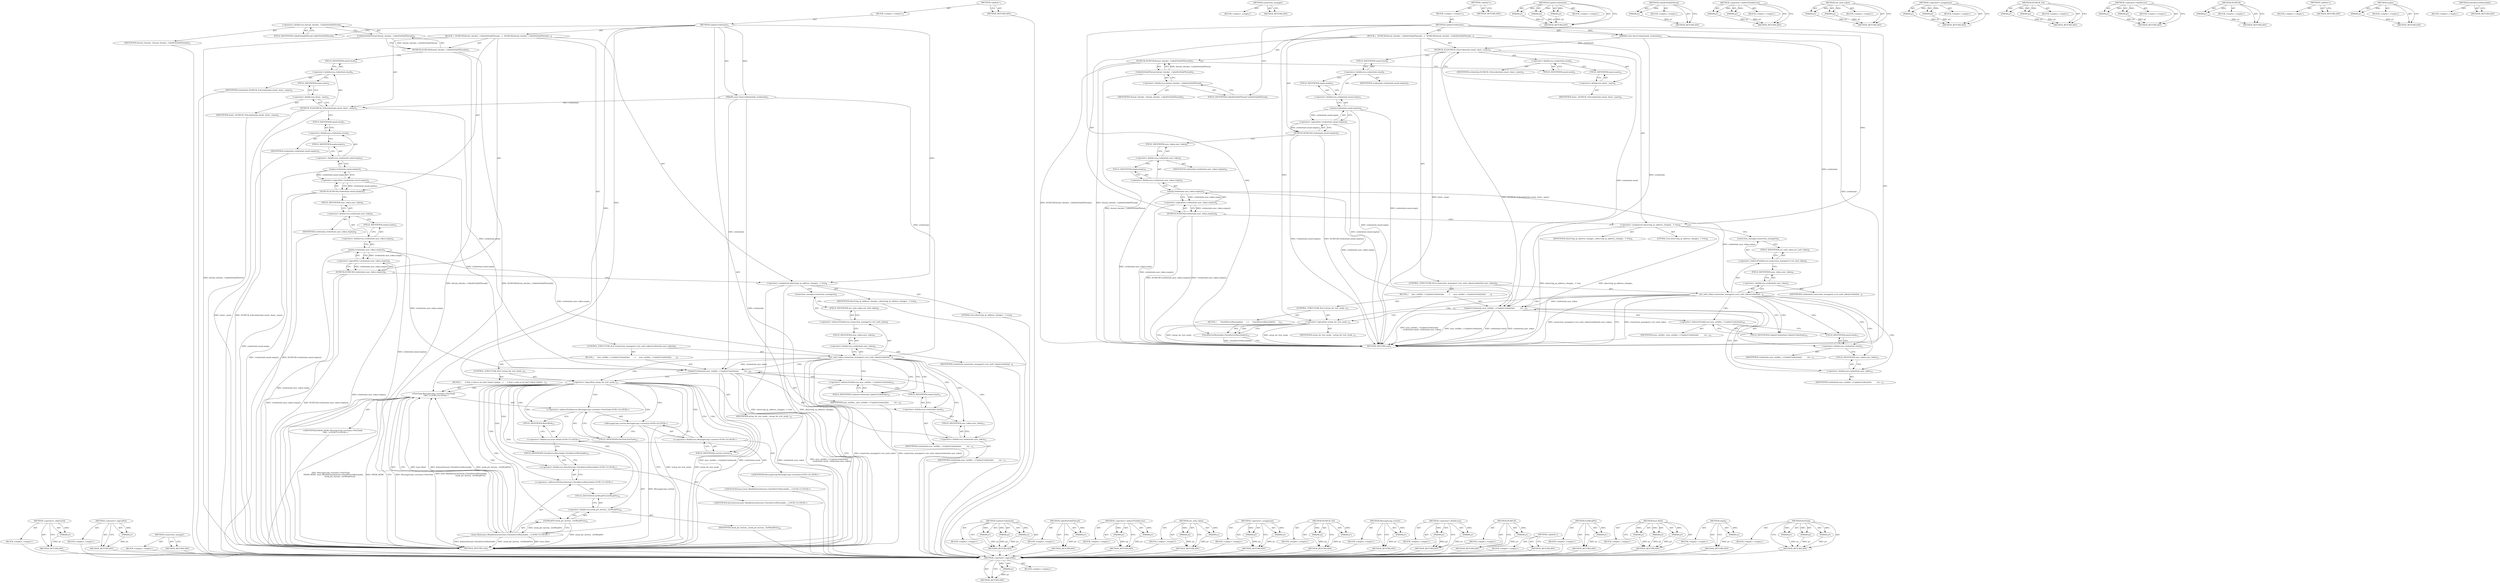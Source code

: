 digraph "PostTask" {
vulnerable_103 [label=<(METHOD,&lt;operator&gt;.logicalNot)>];
vulnerable_104 [label=<(PARAM,p1)>];
vulnerable_105 [label=<(BLOCK,&lt;empty&gt;,&lt;empty&gt;)>];
vulnerable_106 [label=<(METHOD_RETURN,ANY)>];
vulnerable_126 [label=<(METHOD,connection_manager)>];
vulnerable_127 [label=<(BLOCK,&lt;empty&gt;,&lt;empty&gt;)>];
vulnerable_128 [label=<(METHOD_RETURN,ANY)>];
vulnerable_6 [label=<(METHOD,&lt;global&gt;)<SUB>1</SUB>>];
vulnerable_7 [label=<(BLOCK,&lt;empty&gt;,&lt;empty&gt;)<SUB>1</SUB>>];
vulnerable_8 [label=<(METHOD,UpdateCredentials)<SUB>1</SUB>>];
vulnerable_9 [label=<(PARAM,const SyncCredentials&amp; credentials)<SUB>2</SUB>>];
vulnerable_10 [label=<(BLOCK,{
  DCHECK(thread_checker_.CalledOnValidThread(...,{
  DCHECK(thread_checker_.CalledOnValidThread(...)<SUB>2</SUB>>];
vulnerable_11 [label=<(DCHECK,DCHECK(thread_checker_.CalledOnValidThread()))<SUB>3</SUB>>];
vulnerable_12 [label=<(CalledOnValidThread,thread_checker_.CalledOnValidThread())<SUB>3</SUB>>];
vulnerable_13 [label=<(&lt;operator&gt;.fieldAccess,thread_checker_.CalledOnValidThread)<SUB>3</SUB>>];
vulnerable_14 [label=<(IDENTIFIER,thread_checker_,thread_checker_.CalledOnValidThread())<SUB>3</SUB>>];
vulnerable_15 [label=<(FIELD_IDENTIFIER,CalledOnValidThread,CalledOnValidThread)<SUB>3</SUB>>];
vulnerable_16 [label=<(DCHECK_EQ,DCHECK_EQ(credentials.email, share_.name))<SUB>4</SUB>>];
vulnerable_17 [label=<(&lt;operator&gt;.fieldAccess,credentials.email)<SUB>4</SUB>>];
vulnerable_18 [label=<(IDENTIFIER,credentials,DCHECK_EQ(credentials.email, share_.name))<SUB>4</SUB>>];
vulnerable_19 [label=<(FIELD_IDENTIFIER,email,email)<SUB>4</SUB>>];
vulnerable_20 [label=<(&lt;operator&gt;.fieldAccess,share_.name)<SUB>4</SUB>>];
vulnerable_21 [label=<(IDENTIFIER,share_,DCHECK_EQ(credentials.email, share_.name))<SUB>4</SUB>>];
vulnerable_22 [label=<(FIELD_IDENTIFIER,name,name)<SUB>4</SUB>>];
vulnerable_23 [label=<(DCHECK,DCHECK(!credentials.email.empty()))<SUB>5</SUB>>];
vulnerable_24 [label=<(&lt;operator&gt;.logicalNot,!credentials.email.empty())<SUB>5</SUB>>];
vulnerable_25 [label=<(empty,credentials.email.empty())<SUB>5</SUB>>];
vulnerable_26 [label=<(&lt;operator&gt;.fieldAccess,credentials.email.empty)<SUB>5</SUB>>];
vulnerable_27 [label=<(&lt;operator&gt;.fieldAccess,credentials.email)<SUB>5</SUB>>];
vulnerable_28 [label=<(IDENTIFIER,credentials,credentials.email.empty())<SUB>5</SUB>>];
vulnerable_29 [label=<(FIELD_IDENTIFIER,email,email)<SUB>5</SUB>>];
vulnerable_30 [label=<(FIELD_IDENTIFIER,empty,empty)<SUB>5</SUB>>];
vulnerable_31 [label=<(DCHECK,DCHECK(!credentials.sync_token.empty()))<SUB>6</SUB>>];
vulnerable_32 [label=<(&lt;operator&gt;.logicalNot,!credentials.sync_token.empty())<SUB>6</SUB>>];
vulnerable_33 [label=<(empty,credentials.sync_token.empty())<SUB>6</SUB>>];
vulnerable_34 [label=<(&lt;operator&gt;.fieldAccess,credentials.sync_token.empty)<SUB>6</SUB>>];
vulnerable_35 [label=<(&lt;operator&gt;.fieldAccess,credentials.sync_token)<SUB>6</SUB>>];
vulnerable_36 [label=<(IDENTIFIER,credentials,credentials.sync_token.empty())<SUB>6</SUB>>];
vulnerable_37 [label=<(FIELD_IDENTIFIER,sync_token,sync_token)<SUB>6</SUB>>];
vulnerable_38 [label=<(FIELD_IDENTIFIER,empty,empty)<SUB>6</SUB>>];
vulnerable_39 [label=<(&lt;operator&gt;.assignment,observing_ip_address_changes_ = true)<SUB>8</SUB>>];
vulnerable_40 [label=<(IDENTIFIER,observing_ip_address_changes_,observing_ip_address_changes_ = true)<SUB>8</SUB>>];
vulnerable_41 [label=<(LITERAL,true,observing_ip_address_changes_ = true)<SUB>8</SUB>>];
vulnerable_42 [label=<(CONTROL_STRUCTURE,IF,if (connection_manager()-&gt;set_auth_token(credentials.sync_token)))<SUB>9</SUB>>];
vulnerable_43 [label=<(set_auth_token,connection_manager()-&gt;set_auth_token(credential...)<SUB>9</SUB>>];
vulnerable_44 [label=<(&lt;operator&gt;.indirectFieldAccess,connection_manager()-&gt;set_auth_token)<SUB>9</SUB>>];
vulnerable_45 [label=<(connection_manager,connection_manager())<SUB>9</SUB>>];
vulnerable_46 [label=<(FIELD_IDENTIFIER,set_auth_token,set_auth_token)<SUB>9</SUB>>];
vulnerable_47 [label=<(&lt;operator&gt;.fieldAccess,credentials.sync_token)<SUB>9</SUB>>];
vulnerable_48 [label=<(IDENTIFIER,credentials,connection_manager()-&gt;set_auth_token(credential...)<SUB>9</SUB>>];
vulnerable_49 [label=<(FIELD_IDENTIFIER,sync_token,sync_token)<SUB>9</SUB>>];
vulnerable_50 [label=<(BLOCK,{
     sync_notifier_-&gt;UpdateCredentials(
     ...,{
     sync_notifier_-&gt;UpdateCredentials(
     ...)<SUB>9</SUB>>];
vulnerable_51 [label=<(UpdateCredentials,sync_notifier_-&gt;UpdateCredentials(
         cre...)<SUB>10</SUB>>];
vulnerable_52 [label=<(&lt;operator&gt;.indirectFieldAccess,sync_notifier_-&gt;UpdateCredentials)<SUB>10</SUB>>];
vulnerable_53 [label=<(IDENTIFIER,sync_notifier_,sync_notifier_-&gt;UpdateCredentials(
         cre...)<SUB>10</SUB>>];
vulnerable_54 [label=<(FIELD_IDENTIFIER,UpdateCredentials,UpdateCredentials)<SUB>10</SUB>>];
vulnerable_55 [label=<(&lt;operator&gt;.fieldAccess,credentials.email)<SUB>11</SUB>>];
vulnerable_56 [label=<(IDENTIFIER,credentials,sync_notifier_-&gt;UpdateCredentials(
         cre...)<SUB>11</SUB>>];
vulnerable_57 [label=<(FIELD_IDENTIFIER,email,email)<SUB>11</SUB>>];
vulnerable_58 [label=<(&lt;operator&gt;.fieldAccess,credentials.sync_token)<SUB>11</SUB>>];
vulnerable_59 [label=<(IDENTIFIER,credentials,sync_notifier_-&gt;UpdateCredentials(
         cre...)<SUB>11</SUB>>];
vulnerable_60 [label=<(FIELD_IDENTIFIER,sync_token,sync_token)<SUB>11</SUB>>];
vulnerable_61 [label=<(CONTROL_STRUCTURE,IF,if (!setup_for_test_mode_))<SUB>12</SUB>>];
vulnerable_62 [label=<(&lt;operator&gt;.logicalNot,!setup_for_test_mode_)<SUB>12</SUB>>];
vulnerable_63 [label=<(IDENTIFIER,setup_for_test_mode_,!setup_for_test_mode_)<SUB>12</SUB>>];
vulnerable_64 [label=<(BLOCK,{
      CheckServerReachable();
     },{
      CheckServerReachable();
     })<SUB>12</SUB>>];
vulnerable_65 [label=<(CheckServerReachable,CheckServerReachable())<SUB>13</SUB>>];
vulnerable_66 [label=<(METHOD_RETURN,void)<SUB>1</SUB>>];
vulnerable_68 [label=<(METHOD_RETURN,ANY)<SUB>1</SUB>>];
vulnerable_129 [label=<(METHOD,UpdateCredentials)>];
vulnerable_130 [label=<(PARAM,p1)>];
vulnerable_131 [label=<(PARAM,p2)>];
vulnerable_132 [label=<(PARAM,p3)>];
vulnerable_133 [label=<(BLOCK,&lt;empty&gt;,&lt;empty&gt;)>];
vulnerable_134 [label=<(METHOD_RETURN,ANY)>];
vulnerable_89 [label=<(METHOD,CalledOnValidThread)>];
vulnerable_90 [label=<(PARAM,p1)>];
vulnerable_91 [label=<(BLOCK,&lt;empty&gt;,&lt;empty&gt;)>];
vulnerable_92 [label=<(METHOD_RETURN,ANY)>];
vulnerable_121 [label=<(METHOD,&lt;operator&gt;.indirectFieldAccess)>];
vulnerable_122 [label=<(PARAM,p1)>];
vulnerable_123 [label=<(PARAM,p2)>];
vulnerable_124 [label=<(BLOCK,&lt;empty&gt;,&lt;empty&gt;)>];
vulnerable_125 [label=<(METHOD_RETURN,ANY)>];
vulnerable_116 [label=<(METHOD,set_auth_token)>];
vulnerable_117 [label=<(PARAM,p1)>];
vulnerable_118 [label=<(PARAM,p2)>];
vulnerable_119 [label=<(BLOCK,&lt;empty&gt;,&lt;empty&gt;)>];
vulnerable_120 [label=<(METHOD_RETURN,ANY)>];
vulnerable_111 [label=<(METHOD,&lt;operator&gt;.assignment)>];
vulnerable_112 [label=<(PARAM,p1)>];
vulnerable_113 [label=<(PARAM,p2)>];
vulnerable_114 [label=<(BLOCK,&lt;empty&gt;,&lt;empty&gt;)>];
vulnerable_115 [label=<(METHOD_RETURN,ANY)>];
vulnerable_98 [label=<(METHOD,DCHECK_EQ)>];
vulnerable_99 [label=<(PARAM,p1)>];
vulnerable_100 [label=<(PARAM,p2)>];
vulnerable_101 [label=<(BLOCK,&lt;empty&gt;,&lt;empty&gt;)>];
vulnerable_102 [label=<(METHOD_RETURN,ANY)>];
vulnerable_93 [label=<(METHOD,&lt;operator&gt;.fieldAccess)>];
vulnerable_94 [label=<(PARAM,p1)>];
vulnerable_95 [label=<(PARAM,p2)>];
vulnerable_96 [label=<(BLOCK,&lt;empty&gt;,&lt;empty&gt;)>];
vulnerable_97 [label=<(METHOD_RETURN,ANY)>];
vulnerable_85 [label=<(METHOD,DCHECK)>];
vulnerable_86 [label=<(PARAM,p1)>];
vulnerable_87 [label=<(BLOCK,&lt;empty&gt;,&lt;empty&gt;)>];
vulnerable_88 [label=<(METHOD_RETURN,ANY)>];
vulnerable_79 [label=<(METHOD,&lt;global&gt;)<SUB>1</SUB>>];
vulnerable_80 [label=<(BLOCK,&lt;empty&gt;,&lt;empty&gt;)>];
vulnerable_81 [label=<(METHOD_RETURN,ANY)>];
vulnerable_107 [label=<(METHOD,empty)>];
vulnerable_108 [label=<(PARAM,p1)>];
vulnerable_109 [label=<(BLOCK,&lt;empty&gt;,&lt;empty&gt;)>];
vulnerable_110 [label=<(METHOD_RETURN,ANY)>];
vulnerable_135 [label=<(METHOD,CheckServerReachable)>];
vulnerable_136 [label=<(BLOCK,&lt;empty&gt;,&lt;empty&gt;)>];
vulnerable_137 [label=<(METHOD_RETURN,ANY)>];
fixed_172 [label=<(METHOD,&lt;operator&gt;.addressOf)>];
fixed_173 [label=<(PARAM,p1)>];
fixed_174 [label=<(BLOCK,&lt;empty&gt;,&lt;empty&gt;)>];
fixed_175 [label=<(METHOD_RETURN,ANY)>];
fixed_124 [label=<(METHOD,&lt;operator&gt;.logicalNot)>];
fixed_125 [label=<(PARAM,p1)>];
fixed_126 [label=<(BLOCK,&lt;empty&gt;,&lt;empty&gt;)>];
fixed_127 [label=<(METHOD_RETURN,ANY)>];
fixed_147 [label=<(METHOD,connection_manager)>];
fixed_148 [label=<(BLOCK,&lt;empty&gt;,&lt;empty&gt;)>];
fixed_149 [label=<(METHOD_RETURN,ANY)>];
fixed_6 [label=<(METHOD,&lt;global&gt;)<SUB>1</SUB>>];
fixed_7 [label=<(BLOCK,&lt;empty&gt;,&lt;empty&gt;)<SUB>1</SUB>>];
fixed_8 [label=<(METHOD,UpdateCredentials)<SUB>1</SUB>>];
fixed_9 [label=<(PARAM,const SyncCredentials&amp; credentials)<SUB>2</SUB>>];
fixed_10 [label=<(BLOCK,{
  DCHECK(thread_checker_.CalledOnValidThread(...,{
  DCHECK(thread_checker_.CalledOnValidThread(...)<SUB>2</SUB>>];
fixed_11 [label=<(DCHECK,DCHECK(thread_checker_.CalledOnValidThread()))<SUB>3</SUB>>];
fixed_12 [label=<(CalledOnValidThread,thread_checker_.CalledOnValidThread())<SUB>3</SUB>>];
fixed_13 [label=<(&lt;operator&gt;.fieldAccess,thread_checker_.CalledOnValidThread)<SUB>3</SUB>>];
fixed_14 [label=<(IDENTIFIER,thread_checker_,thread_checker_.CalledOnValidThread())<SUB>3</SUB>>];
fixed_15 [label=<(FIELD_IDENTIFIER,CalledOnValidThread,CalledOnValidThread)<SUB>3</SUB>>];
fixed_16 [label=<(DCHECK_EQ,DCHECK_EQ(credentials.email, share_.name))<SUB>4</SUB>>];
fixed_17 [label=<(&lt;operator&gt;.fieldAccess,credentials.email)<SUB>4</SUB>>];
fixed_18 [label=<(IDENTIFIER,credentials,DCHECK_EQ(credentials.email, share_.name))<SUB>4</SUB>>];
fixed_19 [label=<(FIELD_IDENTIFIER,email,email)<SUB>4</SUB>>];
fixed_20 [label=<(&lt;operator&gt;.fieldAccess,share_.name)<SUB>4</SUB>>];
fixed_21 [label=<(IDENTIFIER,share_,DCHECK_EQ(credentials.email, share_.name))<SUB>4</SUB>>];
fixed_22 [label=<(FIELD_IDENTIFIER,name,name)<SUB>4</SUB>>];
fixed_23 [label=<(DCHECK,DCHECK(!credentials.email.empty()))<SUB>5</SUB>>];
fixed_24 [label=<(&lt;operator&gt;.logicalNot,!credentials.email.empty())<SUB>5</SUB>>];
fixed_25 [label=<(empty,credentials.email.empty())<SUB>5</SUB>>];
fixed_26 [label=<(&lt;operator&gt;.fieldAccess,credentials.email.empty)<SUB>5</SUB>>];
fixed_27 [label=<(&lt;operator&gt;.fieldAccess,credentials.email)<SUB>5</SUB>>];
fixed_28 [label=<(IDENTIFIER,credentials,credentials.email.empty())<SUB>5</SUB>>];
fixed_29 [label=<(FIELD_IDENTIFIER,email,email)<SUB>5</SUB>>];
fixed_30 [label=<(FIELD_IDENTIFIER,empty,empty)<SUB>5</SUB>>];
fixed_31 [label=<(DCHECK,DCHECK(!credentials.sync_token.empty()))<SUB>6</SUB>>];
fixed_32 [label=<(&lt;operator&gt;.logicalNot,!credentials.sync_token.empty())<SUB>6</SUB>>];
fixed_33 [label=<(empty,credentials.sync_token.empty())<SUB>6</SUB>>];
fixed_34 [label=<(&lt;operator&gt;.fieldAccess,credentials.sync_token.empty)<SUB>6</SUB>>];
fixed_35 [label=<(&lt;operator&gt;.fieldAccess,credentials.sync_token)<SUB>6</SUB>>];
fixed_36 [label=<(IDENTIFIER,credentials,credentials.sync_token.empty())<SUB>6</SUB>>];
fixed_37 [label=<(FIELD_IDENTIFIER,sync_token,sync_token)<SUB>6</SUB>>];
fixed_38 [label=<(FIELD_IDENTIFIER,empty,empty)<SUB>6</SUB>>];
fixed_39 [label=<(&lt;operator&gt;.assignment,observing_ip_address_changes_ = true)<SUB>8</SUB>>];
fixed_40 [label=<(IDENTIFIER,observing_ip_address_changes_,observing_ip_address_changes_ = true)<SUB>8</SUB>>];
fixed_41 [label=<(LITERAL,true,observing_ip_address_changes_ = true)<SUB>8</SUB>>];
fixed_42 [label=<(CONTROL_STRUCTURE,IF,if (connection_manager()-&gt;set_auth_token(credentials.sync_token)))<SUB>9</SUB>>];
fixed_43 [label=<(set_auth_token,connection_manager()-&gt;set_auth_token(credential...)<SUB>9</SUB>>];
fixed_44 [label=<(&lt;operator&gt;.indirectFieldAccess,connection_manager()-&gt;set_auth_token)<SUB>9</SUB>>];
fixed_45 [label=<(connection_manager,connection_manager())<SUB>9</SUB>>];
fixed_46 [label=<(FIELD_IDENTIFIER,set_auth_token,set_auth_token)<SUB>9</SUB>>];
fixed_47 [label=<(&lt;operator&gt;.fieldAccess,credentials.sync_token)<SUB>9</SUB>>];
fixed_48 [label=<(IDENTIFIER,credentials,connection_manager()-&gt;set_auth_token(credential...)<SUB>9</SUB>>];
fixed_49 [label=<(FIELD_IDENTIFIER,sync_token,sync_token)<SUB>9</SUB>>];
fixed_50 [label=<(BLOCK,{
     sync_notifier_-&gt;UpdateCredentials(
     ...,{
     sync_notifier_-&gt;UpdateCredentials(
     ...)<SUB>9</SUB>>];
fixed_51 [label=<(UpdateCredentials,sync_notifier_-&gt;UpdateCredentials(
         cre...)<SUB>10</SUB>>];
fixed_52 [label=<(&lt;operator&gt;.indirectFieldAccess,sync_notifier_-&gt;UpdateCredentials)<SUB>10</SUB>>];
fixed_53 [label=<(IDENTIFIER,sync_notifier_,sync_notifier_-&gt;UpdateCredentials(
         cre...)<SUB>10</SUB>>];
fixed_54 [label=<(FIELD_IDENTIFIER,UpdateCredentials,UpdateCredentials)<SUB>10</SUB>>];
fixed_55 [label=<(&lt;operator&gt;.fieldAccess,credentials.email)<SUB>11</SUB>>];
fixed_56 [label=<(IDENTIFIER,credentials,sync_notifier_-&gt;UpdateCredentials(
         cre...)<SUB>11</SUB>>];
fixed_57 [label=<(FIELD_IDENTIFIER,email,email)<SUB>11</SUB>>];
fixed_58 [label=<(&lt;operator&gt;.fieldAccess,credentials.sync_token)<SUB>11</SUB>>];
fixed_59 [label=<(IDENTIFIER,credentials,sync_notifier_-&gt;UpdateCredentials(
         cre...)<SUB>11</SUB>>];
fixed_60 [label=<(FIELD_IDENTIFIER,sync_token,sync_token)<SUB>11</SUB>>];
fixed_61 [label=<(CONTROL_STRUCTURE,IF,if (!setup_for_test_mode_))<SUB>12</SUB>>];
fixed_62 [label=<(&lt;operator&gt;.logicalNot,!setup_for_test_mode_)<SUB>12</SUB>>];
fixed_63 [label=<(IDENTIFIER,setup_for_test_mode_,!setup_for_test_mode_)<SUB>12</SUB>>];
fixed_64 [label=<(BLOCK,{
      // Post a task so we don't block Update...,{
      // Post a task so we don't block Update...)<SUB>12</SUB>>];
fixed_65 [label="<(PostTask,MessageLoop::current()-&gt;PostTask(
          FRO...)<SUB>14</SUB>>"];
fixed_66 [label="<(&lt;operator&gt;.indirectFieldAccess,MessageLoop::current()-&gt;PostTask)<SUB>14</SUB>>"];
fixed_67 [label="<(MessageLoop.current,MessageLoop::current())<SUB>14</SUB>>"];
fixed_68 [label="<(&lt;operator&gt;.fieldAccess,MessageLoop::current)<SUB>14</SUB>>"];
fixed_69 [label="<(IDENTIFIER,MessageLoop,MessageLoop::current())<SUB>14</SUB>>"];
fixed_70 [label=<(FIELD_IDENTIFIER,current,current)<SUB>14</SUB>>];
fixed_71 [label=<(FIELD_IDENTIFIER,PostTask,PostTask)<SUB>14</SUB>>];
fixed_72 [label="<(IDENTIFIER,FROM_HERE,MessageLoop::current()-&gt;PostTask(
          FRO...)<SUB>15</SUB>>"];
fixed_73 [label="<(base.Bind,base::Bind(&amp;SyncInternal::CheckServerReachable,...)<SUB>15</SUB>>"];
fixed_74 [label="<(&lt;operator&gt;.fieldAccess,base::Bind)<SUB>15</SUB>>"];
fixed_75 [label="<(IDENTIFIER,base,base::Bind(&amp;SyncInternal::CheckServerReachable,...)<SUB>15</SUB>>"];
fixed_76 [label=<(FIELD_IDENTIFIER,Bind,Bind)<SUB>15</SUB>>];
fixed_77 [label="<(&lt;operator&gt;.addressOf,&amp;SyncInternal::CheckServerReachable)<SUB>15</SUB>>"];
fixed_78 [label="<(&lt;operator&gt;.fieldAccess,SyncInternal::CheckServerReachable)<SUB>15</SUB>>"];
fixed_79 [label="<(IDENTIFIER,SyncInternal,base::Bind(&amp;SyncInternal::CheckServerReachable,...)<SUB>15</SUB>>"];
fixed_80 [label=<(FIELD_IDENTIFIER,CheckServerReachable,CheckServerReachable)<SUB>15</SUB>>];
fixed_81 [label=<(GetWeakPtr,weak_ptr_factory_.GetWeakPtr())<SUB>16</SUB>>];
fixed_82 [label=<(&lt;operator&gt;.fieldAccess,weak_ptr_factory_.GetWeakPtr)<SUB>16</SUB>>];
fixed_83 [label=<(IDENTIFIER,weak_ptr_factory_,weak_ptr_factory_.GetWeakPtr())<SUB>16</SUB>>];
fixed_84 [label=<(FIELD_IDENTIFIER,GetWeakPtr,GetWeakPtr)<SUB>16</SUB>>];
fixed_85 [label=<(METHOD_RETURN,void)<SUB>1</SUB>>];
fixed_87 [label=<(METHOD_RETURN,ANY)<SUB>1</SUB>>];
fixed_150 [label=<(METHOD,UpdateCredentials)>];
fixed_151 [label=<(PARAM,p1)>];
fixed_152 [label=<(PARAM,p2)>];
fixed_153 [label=<(PARAM,p3)>];
fixed_154 [label=<(BLOCK,&lt;empty&gt;,&lt;empty&gt;)>];
fixed_155 [label=<(METHOD_RETURN,ANY)>];
fixed_110 [label=<(METHOD,CalledOnValidThread)>];
fixed_111 [label=<(PARAM,p1)>];
fixed_112 [label=<(BLOCK,&lt;empty&gt;,&lt;empty&gt;)>];
fixed_113 [label=<(METHOD_RETURN,ANY)>];
fixed_142 [label=<(METHOD,&lt;operator&gt;.indirectFieldAccess)>];
fixed_143 [label=<(PARAM,p1)>];
fixed_144 [label=<(PARAM,p2)>];
fixed_145 [label=<(BLOCK,&lt;empty&gt;,&lt;empty&gt;)>];
fixed_146 [label=<(METHOD_RETURN,ANY)>];
fixed_137 [label=<(METHOD,set_auth_token)>];
fixed_138 [label=<(PARAM,p1)>];
fixed_139 [label=<(PARAM,p2)>];
fixed_140 [label=<(BLOCK,&lt;empty&gt;,&lt;empty&gt;)>];
fixed_141 [label=<(METHOD_RETURN,ANY)>];
fixed_132 [label=<(METHOD,&lt;operator&gt;.assignment)>];
fixed_133 [label=<(PARAM,p1)>];
fixed_134 [label=<(PARAM,p2)>];
fixed_135 [label=<(BLOCK,&lt;empty&gt;,&lt;empty&gt;)>];
fixed_136 [label=<(METHOD_RETURN,ANY)>];
fixed_119 [label=<(METHOD,DCHECK_EQ)>];
fixed_120 [label=<(PARAM,p1)>];
fixed_121 [label=<(PARAM,p2)>];
fixed_122 [label=<(BLOCK,&lt;empty&gt;,&lt;empty&gt;)>];
fixed_123 [label=<(METHOD_RETURN,ANY)>];
fixed_162 [label=<(METHOD,MessageLoop.current)>];
fixed_163 [label=<(PARAM,p1)>];
fixed_164 [label=<(BLOCK,&lt;empty&gt;,&lt;empty&gt;)>];
fixed_165 [label=<(METHOD_RETURN,ANY)>];
fixed_114 [label=<(METHOD,&lt;operator&gt;.fieldAccess)>];
fixed_115 [label=<(PARAM,p1)>];
fixed_116 [label=<(PARAM,p2)>];
fixed_117 [label=<(BLOCK,&lt;empty&gt;,&lt;empty&gt;)>];
fixed_118 [label=<(METHOD_RETURN,ANY)>];
fixed_106 [label=<(METHOD,DCHECK)>];
fixed_107 [label=<(PARAM,p1)>];
fixed_108 [label=<(BLOCK,&lt;empty&gt;,&lt;empty&gt;)>];
fixed_109 [label=<(METHOD_RETURN,ANY)>];
fixed_100 [label=<(METHOD,&lt;global&gt;)<SUB>1</SUB>>];
fixed_101 [label=<(BLOCK,&lt;empty&gt;,&lt;empty&gt;)>];
fixed_102 [label=<(METHOD_RETURN,ANY)>];
fixed_176 [label=<(METHOD,GetWeakPtr)>];
fixed_177 [label=<(PARAM,p1)>];
fixed_178 [label=<(BLOCK,&lt;empty&gt;,&lt;empty&gt;)>];
fixed_179 [label=<(METHOD_RETURN,ANY)>];
fixed_166 [label=<(METHOD,base.Bind)>];
fixed_167 [label=<(PARAM,p1)>];
fixed_168 [label=<(PARAM,p2)>];
fixed_169 [label=<(PARAM,p3)>];
fixed_170 [label=<(BLOCK,&lt;empty&gt;,&lt;empty&gt;)>];
fixed_171 [label=<(METHOD_RETURN,ANY)>];
fixed_128 [label=<(METHOD,empty)>];
fixed_129 [label=<(PARAM,p1)>];
fixed_130 [label=<(BLOCK,&lt;empty&gt;,&lt;empty&gt;)>];
fixed_131 [label=<(METHOD_RETURN,ANY)>];
fixed_156 [label=<(METHOD,PostTask)>];
fixed_157 [label=<(PARAM,p1)>];
fixed_158 [label=<(PARAM,p2)>];
fixed_159 [label=<(PARAM,p3)>];
fixed_160 [label=<(BLOCK,&lt;empty&gt;,&lt;empty&gt;)>];
fixed_161 [label=<(METHOD_RETURN,ANY)>];
vulnerable_103 -> vulnerable_104  [key=0, label="AST: "];
vulnerable_103 -> vulnerable_104  [key=1, label="DDG: "];
vulnerable_103 -> vulnerable_105  [key=0, label="AST: "];
vulnerable_103 -> vulnerable_106  [key=0, label="AST: "];
vulnerable_103 -> vulnerable_106  [key=1, label="CFG: "];
vulnerable_104 -> vulnerable_106  [key=0, label="DDG: p1"];
vulnerable_126 -> vulnerable_127  [key=0, label="AST: "];
vulnerable_126 -> vulnerable_128  [key=0, label="AST: "];
vulnerable_126 -> vulnerable_128  [key=1, label="CFG: "];
vulnerable_6 -> vulnerable_7  [key=0, label="AST: "];
vulnerable_6 -> vulnerable_68  [key=0, label="AST: "];
vulnerable_6 -> vulnerable_68  [key=1, label="CFG: "];
vulnerable_7 -> vulnerable_8  [key=0, label="AST: "];
vulnerable_8 -> vulnerable_9  [key=0, label="AST: "];
vulnerable_8 -> vulnerable_9  [key=1, label="DDG: "];
vulnerable_8 -> vulnerable_10  [key=0, label="AST: "];
vulnerable_8 -> vulnerable_66  [key=0, label="AST: "];
vulnerable_8 -> vulnerable_15  [key=0, label="CFG: "];
vulnerable_8 -> vulnerable_39  [key=0, label="DDG: "];
vulnerable_8 -> vulnerable_62  [key=0, label="DDG: "];
vulnerable_8 -> vulnerable_65  [key=0, label="DDG: "];
vulnerable_9 -> vulnerable_66  [key=0, label="DDG: credentials"];
vulnerable_9 -> vulnerable_16  [key=0, label="DDG: credentials"];
vulnerable_9 -> vulnerable_43  [key=0, label="DDG: credentials"];
vulnerable_9 -> vulnerable_51  [key=0, label="DDG: credentials"];
vulnerable_10 -> vulnerable_11  [key=0, label="AST: "];
vulnerable_10 -> vulnerable_16  [key=0, label="AST: "];
vulnerable_10 -> vulnerable_23  [key=0, label="AST: "];
vulnerable_10 -> vulnerable_31  [key=0, label="AST: "];
vulnerable_10 -> vulnerable_39  [key=0, label="AST: "];
vulnerable_10 -> vulnerable_42  [key=0, label="AST: "];
vulnerable_11 -> vulnerable_12  [key=0, label="AST: "];
vulnerable_11 -> vulnerable_19  [key=0, label="CFG: "];
vulnerable_11 -> vulnerable_66  [key=0, label="DDG: thread_checker_.CalledOnValidThread()"];
vulnerable_11 -> vulnerable_66  [key=1, label="DDG: DCHECK(thread_checker_.CalledOnValidThread())"];
vulnerable_12 -> vulnerable_13  [key=0, label="AST: "];
vulnerable_12 -> vulnerable_11  [key=0, label="CFG: "];
vulnerable_12 -> vulnerable_11  [key=1, label="DDG: thread_checker_.CalledOnValidThread"];
vulnerable_12 -> vulnerable_66  [key=0, label="DDG: thread_checker_.CalledOnValidThread"];
vulnerable_13 -> vulnerable_14  [key=0, label="AST: "];
vulnerable_13 -> vulnerable_15  [key=0, label="AST: "];
vulnerable_13 -> vulnerable_12  [key=0, label="CFG: "];
vulnerable_15 -> vulnerable_13  [key=0, label="CFG: "];
vulnerable_16 -> vulnerable_17  [key=0, label="AST: "];
vulnerable_16 -> vulnerable_20  [key=0, label="AST: "];
vulnerable_16 -> vulnerable_29  [key=0, label="CFG: "];
vulnerable_16 -> vulnerable_66  [key=0, label="DDG: share_.name"];
vulnerable_16 -> vulnerable_66  [key=1, label="DDG: DCHECK_EQ(credentials.email, share_.name)"];
vulnerable_16 -> vulnerable_51  [key=0, label="DDG: credentials.email"];
vulnerable_17 -> vulnerable_18  [key=0, label="AST: "];
vulnerable_17 -> vulnerable_19  [key=0, label="AST: "];
vulnerable_17 -> vulnerable_22  [key=0, label="CFG: "];
vulnerable_19 -> vulnerable_17  [key=0, label="CFG: "];
vulnerable_20 -> vulnerable_21  [key=0, label="AST: "];
vulnerable_20 -> vulnerable_22  [key=0, label="AST: "];
vulnerable_20 -> vulnerable_16  [key=0, label="CFG: "];
vulnerable_22 -> vulnerable_20  [key=0, label="CFG: "];
vulnerable_23 -> vulnerable_24  [key=0, label="AST: "];
vulnerable_23 -> vulnerable_37  [key=0, label="CFG: "];
vulnerable_23 -> vulnerable_66  [key=0, label="DDG: !credentials.email.empty()"];
vulnerable_23 -> vulnerable_66  [key=1, label="DDG: DCHECK(!credentials.email.empty())"];
vulnerable_24 -> vulnerable_25  [key=0, label="AST: "];
vulnerable_24 -> vulnerable_23  [key=0, label="CFG: "];
vulnerable_24 -> vulnerable_23  [key=1, label="DDG: credentials.email.empty()"];
vulnerable_24 -> vulnerable_66  [key=0, label="DDG: credentials.email.empty()"];
vulnerable_25 -> vulnerable_26  [key=0, label="AST: "];
vulnerable_25 -> vulnerable_24  [key=0, label="CFG: "];
vulnerable_25 -> vulnerable_24  [key=1, label="DDG: credentials.email.empty"];
vulnerable_25 -> vulnerable_66  [key=0, label="DDG: credentials.email.empty"];
vulnerable_25 -> vulnerable_51  [key=0, label="DDG: credentials.email.empty"];
vulnerable_26 -> vulnerable_27  [key=0, label="AST: "];
vulnerable_26 -> vulnerable_30  [key=0, label="AST: "];
vulnerable_26 -> vulnerable_25  [key=0, label="CFG: "];
vulnerable_27 -> vulnerable_28  [key=0, label="AST: "];
vulnerable_27 -> vulnerable_29  [key=0, label="AST: "];
vulnerable_27 -> vulnerable_30  [key=0, label="CFG: "];
vulnerable_29 -> vulnerable_27  [key=0, label="CFG: "];
vulnerable_30 -> vulnerable_26  [key=0, label="CFG: "];
vulnerable_31 -> vulnerable_32  [key=0, label="AST: "];
vulnerable_31 -> vulnerable_39  [key=0, label="CFG: "];
vulnerable_31 -> vulnerable_66  [key=0, label="DDG: !credentials.sync_token.empty()"];
vulnerable_31 -> vulnerable_66  [key=1, label="DDG: DCHECK(!credentials.sync_token.empty())"];
vulnerable_32 -> vulnerable_33  [key=0, label="AST: "];
vulnerable_32 -> vulnerable_31  [key=0, label="CFG: "];
vulnerable_32 -> vulnerable_31  [key=1, label="DDG: credentials.sync_token.empty()"];
vulnerable_32 -> vulnerable_66  [key=0, label="DDG: credentials.sync_token.empty()"];
vulnerable_33 -> vulnerable_34  [key=0, label="AST: "];
vulnerable_33 -> vulnerable_32  [key=0, label="CFG: "];
vulnerable_33 -> vulnerable_32  [key=1, label="DDG: credentials.sync_token.empty"];
vulnerable_33 -> vulnerable_66  [key=0, label="DDG: credentials.sync_token.empty"];
vulnerable_33 -> vulnerable_43  [key=0, label="DDG: credentials.sync_token.empty"];
vulnerable_33 -> vulnerable_51  [key=0, label="DDG: credentials.sync_token.empty"];
vulnerable_34 -> vulnerable_35  [key=0, label="AST: "];
vulnerable_34 -> vulnerable_38  [key=0, label="AST: "];
vulnerable_34 -> vulnerable_33  [key=0, label="CFG: "];
vulnerable_35 -> vulnerable_36  [key=0, label="AST: "];
vulnerable_35 -> vulnerable_37  [key=0, label="AST: "];
vulnerable_35 -> vulnerable_38  [key=0, label="CFG: "];
vulnerable_37 -> vulnerable_35  [key=0, label="CFG: "];
vulnerable_38 -> vulnerable_34  [key=0, label="CFG: "];
vulnerable_39 -> vulnerable_40  [key=0, label="AST: "];
vulnerable_39 -> vulnerable_41  [key=0, label="AST: "];
vulnerable_39 -> vulnerable_45  [key=0, label="CFG: "];
vulnerable_39 -> vulnerable_66  [key=0, label="DDG: observing_ip_address_changes_ = true"];
vulnerable_39 -> vulnerable_66  [key=1, label="DDG: observing_ip_address_changes_"];
vulnerable_42 -> vulnerable_43  [key=0, label="AST: "];
vulnerable_42 -> vulnerable_50  [key=0, label="AST: "];
vulnerable_43 -> vulnerable_44  [key=0, label="AST: "];
vulnerable_43 -> vulnerable_47  [key=0, label="AST: "];
vulnerable_43 -> vulnerable_66  [key=0, label="CFG: "];
vulnerable_43 -> vulnerable_66  [key=1, label="DDG: connection_manager()-&gt;set_auth_token"];
vulnerable_43 -> vulnerable_66  [key=2, label="DDG: connection_manager()-&gt;set_auth_token(credentials.sync_token)"];
vulnerable_43 -> vulnerable_54  [key=0, label="CFG: "];
vulnerable_43 -> vulnerable_54  [key=1, label="CDG: "];
vulnerable_43 -> vulnerable_51  [key=0, label="DDG: credentials.sync_token"];
vulnerable_43 -> vulnerable_51  [key=1, label="CDG: "];
vulnerable_43 -> vulnerable_58  [key=0, label="CDG: "];
vulnerable_43 -> vulnerable_60  [key=0, label="CDG: "];
vulnerable_43 -> vulnerable_57  [key=0, label="CDG: "];
vulnerable_43 -> vulnerable_52  [key=0, label="CDG: "];
vulnerable_43 -> vulnerable_55  [key=0, label="CDG: "];
vulnerable_43 -> vulnerable_62  [key=0, label="CDG: "];
vulnerable_44 -> vulnerable_45  [key=0, label="AST: "];
vulnerable_44 -> vulnerable_46  [key=0, label="AST: "];
vulnerable_44 -> vulnerable_49  [key=0, label="CFG: "];
vulnerable_45 -> vulnerable_46  [key=0, label="CFG: "];
vulnerable_46 -> vulnerable_44  [key=0, label="CFG: "];
vulnerable_47 -> vulnerable_48  [key=0, label="AST: "];
vulnerable_47 -> vulnerable_49  [key=0, label="AST: "];
vulnerable_47 -> vulnerable_43  [key=0, label="CFG: "];
vulnerable_49 -> vulnerable_47  [key=0, label="CFG: "];
vulnerable_50 -> vulnerable_51  [key=0, label="AST: "];
vulnerable_50 -> vulnerable_61  [key=0, label="AST: "];
vulnerable_51 -> vulnerable_52  [key=0, label="AST: "];
vulnerable_51 -> vulnerable_55  [key=0, label="AST: "];
vulnerable_51 -> vulnerable_58  [key=0, label="AST: "];
vulnerable_51 -> vulnerable_62  [key=0, label="CFG: "];
vulnerable_51 -> vulnerable_66  [key=0, label="DDG: sync_notifier_-&gt;UpdateCredentials"];
vulnerable_51 -> vulnerable_66  [key=1, label="DDG: credentials.email"];
vulnerable_51 -> vulnerable_66  [key=2, label="DDG: credentials.sync_token"];
vulnerable_51 -> vulnerable_66  [key=3, label="DDG: sync_notifier_-&gt;UpdateCredentials(
         credentials.email, credentials.sync_token)"];
vulnerable_52 -> vulnerable_53  [key=0, label="AST: "];
vulnerable_52 -> vulnerable_54  [key=0, label="AST: "];
vulnerable_52 -> vulnerable_57  [key=0, label="CFG: "];
vulnerable_54 -> vulnerable_52  [key=0, label="CFG: "];
vulnerable_55 -> vulnerable_56  [key=0, label="AST: "];
vulnerable_55 -> vulnerable_57  [key=0, label="AST: "];
vulnerable_55 -> vulnerable_60  [key=0, label="CFG: "];
vulnerable_57 -> vulnerable_55  [key=0, label="CFG: "];
vulnerable_58 -> vulnerable_59  [key=0, label="AST: "];
vulnerable_58 -> vulnerable_60  [key=0, label="AST: "];
vulnerable_58 -> vulnerable_51  [key=0, label="CFG: "];
vulnerable_60 -> vulnerable_58  [key=0, label="CFG: "];
vulnerable_61 -> vulnerable_62  [key=0, label="AST: "];
vulnerable_61 -> vulnerable_64  [key=0, label="AST: "];
vulnerable_62 -> vulnerable_63  [key=0, label="AST: "];
vulnerable_62 -> vulnerable_65  [key=0, label="CFG: "];
vulnerable_62 -> vulnerable_65  [key=1, label="CDG: "];
vulnerable_62 -> vulnerable_66  [key=0, label="CFG: "];
vulnerable_62 -> vulnerable_66  [key=1, label="DDG: !setup_for_test_mode_"];
vulnerable_62 -> vulnerable_66  [key=2, label="DDG: setup_for_test_mode_"];
vulnerable_64 -> vulnerable_65  [key=0, label="AST: "];
vulnerable_65 -> vulnerable_66  [key=0, label="CFG: "];
vulnerable_65 -> vulnerable_66  [key=1, label="DDG: CheckServerReachable()"];
vulnerable_129 -> vulnerable_130  [key=0, label="AST: "];
vulnerable_129 -> vulnerable_130  [key=1, label="DDG: "];
vulnerable_129 -> vulnerable_133  [key=0, label="AST: "];
vulnerable_129 -> vulnerable_131  [key=0, label="AST: "];
vulnerable_129 -> vulnerable_131  [key=1, label="DDG: "];
vulnerable_129 -> vulnerable_134  [key=0, label="AST: "];
vulnerable_129 -> vulnerable_134  [key=1, label="CFG: "];
vulnerable_129 -> vulnerable_132  [key=0, label="AST: "];
vulnerable_129 -> vulnerable_132  [key=1, label="DDG: "];
vulnerable_130 -> vulnerable_134  [key=0, label="DDG: p1"];
vulnerable_131 -> vulnerable_134  [key=0, label="DDG: p2"];
vulnerable_132 -> vulnerable_134  [key=0, label="DDG: p3"];
vulnerable_89 -> vulnerable_90  [key=0, label="AST: "];
vulnerable_89 -> vulnerable_90  [key=1, label="DDG: "];
vulnerable_89 -> vulnerable_91  [key=0, label="AST: "];
vulnerable_89 -> vulnerable_92  [key=0, label="AST: "];
vulnerable_89 -> vulnerable_92  [key=1, label="CFG: "];
vulnerable_90 -> vulnerable_92  [key=0, label="DDG: p1"];
vulnerable_121 -> vulnerable_122  [key=0, label="AST: "];
vulnerable_121 -> vulnerable_122  [key=1, label="DDG: "];
vulnerable_121 -> vulnerable_124  [key=0, label="AST: "];
vulnerable_121 -> vulnerable_123  [key=0, label="AST: "];
vulnerable_121 -> vulnerable_123  [key=1, label="DDG: "];
vulnerable_121 -> vulnerable_125  [key=0, label="AST: "];
vulnerable_121 -> vulnerable_125  [key=1, label="CFG: "];
vulnerable_122 -> vulnerable_125  [key=0, label="DDG: p1"];
vulnerable_123 -> vulnerable_125  [key=0, label="DDG: p2"];
vulnerable_116 -> vulnerable_117  [key=0, label="AST: "];
vulnerable_116 -> vulnerable_117  [key=1, label="DDG: "];
vulnerable_116 -> vulnerable_119  [key=0, label="AST: "];
vulnerable_116 -> vulnerable_118  [key=0, label="AST: "];
vulnerable_116 -> vulnerable_118  [key=1, label="DDG: "];
vulnerable_116 -> vulnerable_120  [key=0, label="AST: "];
vulnerable_116 -> vulnerable_120  [key=1, label="CFG: "];
vulnerable_117 -> vulnerable_120  [key=0, label="DDG: p1"];
vulnerable_118 -> vulnerable_120  [key=0, label="DDG: p2"];
vulnerable_111 -> vulnerable_112  [key=0, label="AST: "];
vulnerable_111 -> vulnerable_112  [key=1, label="DDG: "];
vulnerable_111 -> vulnerable_114  [key=0, label="AST: "];
vulnerable_111 -> vulnerable_113  [key=0, label="AST: "];
vulnerable_111 -> vulnerable_113  [key=1, label="DDG: "];
vulnerable_111 -> vulnerable_115  [key=0, label="AST: "];
vulnerable_111 -> vulnerable_115  [key=1, label="CFG: "];
vulnerable_112 -> vulnerable_115  [key=0, label="DDG: p1"];
vulnerable_113 -> vulnerable_115  [key=0, label="DDG: p2"];
vulnerable_98 -> vulnerable_99  [key=0, label="AST: "];
vulnerable_98 -> vulnerable_99  [key=1, label="DDG: "];
vulnerable_98 -> vulnerable_101  [key=0, label="AST: "];
vulnerable_98 -> vulnerable_100  [key=0, label="AST: "];
vulnerable_98 -> vulnerable_100  [key=1, label="DDG: "];
vulnerable_98 -> vulnerable_102  [key=0, label="AST: "];
vulnerable_98 -> vulnerable_102  [key=1, label="CFG: "];
vulnerable_99 -> vulnerable_102  [key=0, label="DDG: p1"];
vulnerable_100 -> vulnerable_102  [key=0, label="DDG: p2"];
vulnerable_93 -> vulnerable_94  [key=0, label="AST: "];
vulnerable_93 -> vulnerable_94  [key=1, label="DDG: "];
vulnerable_93 -> vulnerable_96  [key=0, label="AST: "];
vulnerable_93 -> vulnerable_95  [key=0, label="AST: "];
vulnerable_93 -> vulnerable_95  [key=1, label="DDG: "];
vulnerable_93 -> vulnerable_97  [key=0, label="AST: "];
vulnerable_93 -> vulnerable_97  [key=1, label="CFG: "];
vulnerable_94 -> vulnerable_97  [key=0, label="DDG: p1"];
vulnerable_95 -> vulnerable_97  [key=0, label="DDG: p2"];
vulnerable_85 -> vulnerable_86  [key=0, label="AST: "];
vulnerable_85 -> vulnerable_86  [key=1, label="DDG: "];
vulnerable_85 -> vulnerable_87  [key=0, label="AST: "];
vulnerable_85 -> vulnerable_88  [key=0, label="AST: "];
vulnerable_85 -> vulnerable_88  [key=1, label="CFG: "];
vulnerable_86 -> vulnerable_88  [key=0, label="DDG: p1"];
vulnerable_79 -> vulnerable_80  [key=0, label="AST: "];
vulnerable_79 -> vulnerable_81  [key=0, label="AST: "];
vulnerable_79 -> vulnerable_81  [key=1, label="CFG: "];
vulnerable_107 -> vulnerable_108  [key=0, label="AST: "];
vulnerable_107 -> vulnerable_108  [key=1, label="DDG: "];
vulnerable_107 -> vulnerable_109  [key=0, label="AST: "];
vulnerable_107 -> vulnerable_110  [key=0, label="AST: "];
vulnerable_107 -> vulnerable_110  [key=1, label="CFG: "];
vulnerable_108 -> vulnerable_110  [key=0, label="DDG: p1"];
vulnerable_135 -> vulnerable_136  [key=0, label="AST: "];
vulnerable_135 -> vulnerable_137  [key=0, label="AST: "];
vulnerable_135 -> vulnerable_137  [key=1, label="CFG: "];
fixed_172 -> fixed_173  [key=0, label="AST: "];
fixed_172 -> fixed_173  [key=1, label="DDG: "];
fixed_172 -> fixed_174  [key=0, label="AST: "];
fixed_172 -> fixed_175  [key=0, label="AST: "];
fixed_172 -> fixed_175  [key=1, label="CFG: "];
fixed_173 -> fixed_175  [key=0, label="DDG: p1"];
fixed_174 -> vulnerable_103  [key=0];
fixed_175 -> vulnerable_103  [key=0];
fixed_124 -> fixed_125  [key=0, label="AST: "];
fixed_124 -> fixed_125  [key=1, label="DDG: "];
fixed_124 -> fixed_126  [key=0, label="AST: "];
fixed_124 -> fixed_127  [key=0, label="AST: "];
fixed_124 -> fixed_127  [key=1, label="CFG: "];
fixed_125 -> fixed_127  [key=0, label="DDG: p1"];
fixed_126 -> vulnerable_103  [key=0];
fixed_127 -> vulnerable_103  [key=0];
fixed_147 -> fixed_148  [key=0, label="AST: "];
fixed_147 -> fixed_149  [key=0, label="AST: "];
fixed_147 -> fixed_149  [key=1, label="CFG: "];
fixed_148 -> vulnerable_103  [key=0];
fixed_149 -> vulnerable_103  [key=0];
fixed_6 -> fixed_7  [key=0, label="AST: "];
fixed_6 -> fixed_87  [key=0, label="AST: "];
fixed_6 -> fixed_87  [key=1, label="CFG: "];
fixed_7 -> fixed_8  [key=0, label="AST: "];
fixed_8 -> fixed_9  [key=0, label="AST: "];
fixed_8 -> fixed_9  [key=1, label="DDG: "];
fixed_8 -> fixed_10  [key=0, label="AST: "];
fixed_8 -> fixed_85  [key=0, label="AST: "];
fixed_8 -> fixed_15  [key=0, label="CFG: "];
fixed_8 -> fixed_39  [key=0, label="DDG: "];
fixed_8 -> fixed_62  [key=0, label="DDG: "];
fixed_8 -> fixed_65  [key=0, label="DDG: "];
fixed_9 -> fixed_85  [key=0, label="DDG: credentials"];
fixed_9 -> fixed_16  [key=0, label="DDG: credentials"];
fixed_9 -> fixed_43  [key=0, label="DDG: credentials"];
fixed_9 -> fixed_51  [key=0, label="DDG: credentials"];
fixed_10 -> fixed_11  [key=0, label="AST: "];
fixed_10 -> fixed_16  [key=0, label="AST: "];
fixed_10 -> fixed_23  [key=0, label="AST: "];
fixed_10 -> fixed_31  [key=0, label="AST: "];
fixed_10 -> fixed_39  [key=0, label="AST: "];
fixed_10 -> fixed_42  [key=0, label="AST: "];
fixed_11 -> fixed_12  [key=0, label="AST: "];
fixed_11 -> fixed_19  [key=0, label="CFG: "];
fixed_11 -> fixed_85  [key=0, label="DDG: thread_checker_.CalledOnValidThread()"];
fixed_11 -> fixed_85  [key=1, label="DDG: DCHECK(thread_checker_.CalledOnValidThread())"];
fixed_12 -> fixed_13  [key=0, label="AST: "];
fixed_12 -> fixed_11  [key=0, label="CFG: "];
fixed_12 -> fixed_11  [key=1, label="DDG: thread_checker_.CalledOnValidThread"];
fixed_12 -> fixed_85  [key=0, label="DDG: thread_checker_.CalledOnValidThread"];
fixed_13 -> fixed_14  [key=0, label="AST: "];
fixed_13 -> fixed_15  [key=0, label="AST: "];
fixed_13 -> fixed_12  [key=0, label="CFG: "];
fixed_14 -> vulnerable_103  [key=0];
fixed_15 -> fixed_13  [key=0, label="CFG: "];
fixed_16 -> fixed_17  [key=0, label="AST: "];
fixed_16 -> fixed_20  [key=0, label="AST: "];
fixed_16 -> fixed_29  [key=0, label="CFG: "];
fixed_16 -> fixed_85  [key=0, label="DDG: share_.name"];
fixed_16 -> fixed_85  [key=1, label="DDG: DCHECK_EQ(credentials.email, share_.name)"];
fixed_16 -> fixed_51  [key=0, label="DDG: credentials.email"];
fixed_17 -> fixed_18  [key=0, label="AST: "];
fixed_17 -> fixed_19  [key=0, label="AST: "];
fixed_17 -> fixed_22  [key=0, label="CFG: "];
fixed_18 -> vulnerable_103  [key=0];
fixed_19 -> fixed_17  [key=0, label="CFG: "];
fixed_20 -> fixed_21  [key=0, label="AST: "];
fixed_20 -> fixed_22  [key=0, label="AST: "];
fixed_20 -> fixed_16  [key=0, label="CFG: "];
fixed_21 -> vulnerable_103  [key=0];
fixed_22 -> fixed_20  [key=0, label="CFG: "];
fixed_23 -> fixed_24  [key=0, label="AST: "];
fixed_23 -> fixed_37  [key=0, label="CFG: "];
fixed_23 -> fixed_85  [key=0, label="DDG: !credentials.email.empty()"];
fixed_23 -> fixed_85  [key=1, label="DDG: DCHECK(!credentials.email.empty())"];
fixed_24 -> fixed_25  [key=0, label="AST: "];
fixed_24 -> fixed_23  [key=0, label="CFG: "];
fixed_24 -> fixed_23  [key=1, label="DDG: credentials.email.empty()"];
fixed_24 -> fixed_85  [key=0, label="DDG: credentials.email.empty()"];
fixed_25 -> fixed_26  [key=0, label="AST: "];
fixed_25 -> fixed_24  [key=0, label="CFG: "];
fixed_25 -> fixed_24  [key=1, label="DDG: credentials.email.empty"];
fixed_25 -> fixed_85  [key=0, label="DDG: credentials.email.empty"];
fixed_25 -> fixed_51  [key=0, label="DDG: credentials.email.empty"];
fixed_26 -> fixed_27  [key=0, label="AST: "];
fixed_26 -> fixed_30  [key=0, label="AST: "];
fixed_26 -> fixed_25  [key=0, label="CFG: "];
fixed_27 -> fixed_28  [key=0, label="AST: "];
fixed_27 -> fixed_29  [key=0, label="AST: "];
fixed_27 -> fixed_30  [key=0, label="CFG: "];
fixed_28 -> vulnerable_103  [key=0];
fixed_29 -> fixed_27  [key=0, label="CFG: "];
fixed_30 -> fixed_26  [key=0, label="CFG: "];
fixed_31 -> fixed_32  [key=0, label="AST: "];
fixed_31 -> fixed_39  [key=0, label="CFG: "];
fixed_31 -> fixed_85  [key=0, label="DDG: !credentials.sync_token.empty()"];
fixed_31 -> fixed_85  [key=1, label="DDG: DCHECK(!credentials.sync_token.empty())"];
fixed_32 -> fixed_33  [key=0, label="AST: "];
fixed_32 -> fixed_31  [key=0, label="CFG: "];
fixed_32 -> fixed_31  [key=1, label="DDG: credentials.sync_token.empty()"];
fixed_32 -> fixed_85  [key=0, label="DDG: credentials.sync_token.empty()"];
fixed_33 -> fixed_34  [key=0, label="AST: "];
fixed_33 -> fixed_32  [key=0, label="CFG: "];
fixed_33 -> fixed_32  [key=1, label="DDG: credentials.sync_token.empty"];
fixed_33 -> fixed_85  [key=0, label="DDG: credentials.sync_token.empty"];
fixed_33 -> fixed_43  [key=0, label="DDG: credentials.sync_token.empty"];
fixed_33 -> fixed_51  [key=0, label="DDG: credentials.sync_token.empty"];
fixed_34 -> fixed_35  [key=0, label="AST: "];
fixed_34 -> fixed_38  [key=0, label="AST: "];
fixed_34 -> fixed_33  [key=0, label="CFG: "];
fixed_35 -> fixed_36  [key=0, label="AST: "];
fixed_35 -> fixed_37  [key=0, label="AST: "];
fixed_35 -> fixed_38  [key=0, label="CFG: "];
fixed_36 -> vulnerable_103  [key=0];
fixed_37 -> fixed_35  [key=0, label="CFG: "];
fixed_38 -> fixed_34  [key=0, label="CFG: "];
fixed_39 -> fixed_40  [key=0, label="AST: "];
fixed_39 -> fixed_41  [key=0, label="AST: "];
fixed_39 -> fixed_45  [key=0, label="CFG: "];
fixed_39 -> fixed_85  [key=0, label="DDG: observing_ip_address_changes_ = true"];
fixed_39 -> fixed_85  [key=1, label="DDG: observing_ip_address_changes_"];
fixed_40 -> vulnerable_103  [key=0];
fixed_41 -> vulnerable_103  [key=0];
fixed_42 -> fixed_43  [key=0, label="AST: "];
fixed_42 -> fixed_50  [key=0, label="AST: "];
fixed_43 -> fixed_44  [key=0, label="AST: "];
fixed_43 -> fixed_47  [key=0, label="AST: "];
fixed_43 -> fixed_85  [key=0, label="CFG: "];
fixed_43 -> fixed_85  [key=1, label="DDG: connection_manager()-&gt;set_auth_token"];
fixed_43 -> fixed_85  [key=2, label="DDG: connection_manager()-&gt;set_auth_token(credentials.sync_token)"];
fixed_43 -> fixed_54  [key=0, label="CFG: "];
fixed_43 -> fixed_54  [key=1, label="CDG: "];
fixed_43 -> fixed_51  [key=0, label="DDG: credentials.sync_token"];
fixed_43 -> fixed_51  [key=1, label="CDG: "];
fixed_43 -> fixed_58  [key=0, label="CDG: "];
fixed_43 -> fixed_60  [key=0, label="CDG: "];
fixed_43 -> fixed_57  [key=0, label="CDG: "];
fixed_43 -> fixed_52  [key=0, label="CDG: "];
fixed_43 -> fixed_55  [key=0, label="CDG: "];
fixed_43 -> fixed_62  [key=0, label="CDG: "];
fixed_44 -> fixed_45  [key=0, label="AST: "];
fixed_44 -> fixed_46  [key=0, label="AST: "];
fixed_44 -> fixed_49  [key=0, label="CFG: "];
fixed_45 -> fixed_46  [key=0, label="CFG: "];
fixed_46 -> fixed_44  [key=0, label="CFG: "];
fixed_47 -> fixed_48  [key=0, label="AST: "];
fixed_47 -> fixed_49  [key=0, label="AST: "];
fixed_47 -> fixed_43  [key=0, label="CFG: "];
fixed_48 -> vulnerable_103  [key=0];
fixed_49 -> fixed_47  [key=0, label="CFG: "];
fixed_50 -> fixed_51  [key=0, label="AST: "];
fixed_50 -> fixed_61  [key=0, label="AST: "];
fixed_51 -> fixed_52  [key=0, label="AST: "];
fixed_51 -> fixed_55  [key=0, label="AST: "];
fixed_51 -> fixed_58  [key=0, label="AST: "];
fixed_51 -> fixed_62  [key=0, label="CFG: "];
fixed_51 -> fixed_85  [key=0, label="DDG: sync_notifier_-&gt;UpdateCredentials"];
fixed_51 -> fixed_85  [key=1, label="DDG: credentials.email"];
fixed_51 -> fixed_85  [key=2, label="DDG: credentials.sync_token"];
fixed_51 -> fixed_85  [key=3, label="DDG: sync_notifier_-&gt;UpdateCredentials(
         credentials.email, credentials.sync_token)"];
fixed_52 -> fixed_53  [key=0, label="AST: "];
fixed_52 -> fixed_54  [key=0, label="AST: "];
fixed_52 -> fixed_57  [key=0, label="CFG: "];
fixed_53 -> vulnerable_103  [key=0];
fixed_54 -> fixed_52  [key=0, label="CFG: "];
fixed_55 -> fixed_56  [key=0, label="AST: "];
fixed_55 -> fixed_57  [key=0, label="AST: "];
fixed_55 -> fixed_60  [key=0, label="CFG: "];
fixed_56 -> vulnerable_103  [key=0];
fixed_57 -> fixed_55  [key=0, label="CFG: "];
fixed_58 -> fixed_59  [key=0, label="AST: "];
fixed_58 -> fixed_60  [key=0, label="AST: "];
fixed_58 -> fixed_51  [key=0, label="CFG: "];
fixed_59 -> vulnerable_103  [key=0];
fixed_60 -> fixed_58  [key=0, label="CFG: "];
fixed_61 -> fixed_62  [key=0, label="AST: "];
fixed_61 -> fixed_64  [key=0, label="AST: "];
fixed_62 -> fixed_63  [key=0, label="AST: "];
fixed_62 -> fixed_85  [key=0, label="CFG: "];
fixed_62 -> fixed_85  [key=1, label="DDG: !setup_for_test_mode_"];
fixed_62 -> fixed_85  [key=2, label="DDG: setup_for_test_mode_"];
fixed_62 -> fixed_70  [key=0, label="CFG: "];
fixed_62 -> fixed_70  [key=1, label="CDG: "];
fixed_62 -> fixed_80  [key=0, label="CDG: "];
fixed_62 -> fixed_68  [key=0, label="CDG: "];
fixed_62 -> fixed_73  [key=0, label="CDG: "];
fixed_62 -> fixed_77  [key=0, label="CDG: "];
fixed_62 -> fixed_66  [key=0, label="CDG: "];
fixed_62 -> fixed_71  [key=0, label="CDG: "];
fixed_62 -> fixed_81  [key=0, label="CDG: "];
fixed_62 -> fixed_84  [key=0, label="CDG: "];
fixed_62 -> fixed_67  [key=0, label="CDG: "];
fixed_62 -> fixed_74  [key=0, label="CDG: "];
fixed_62 -> fixed_76  [key=0, label="CDG: "];
fixed_62 -> fixed_65  [key=0, label="CDG: "];
fixed_62 -> fixed_82  [key=0, label="CDG: "];
fixed_62 -> fixed_78  [key=0, label="CDG: "];
fixed_63 -> vulnerable_103  [key=0];
fixed_64 -> fixed_65  [key=0, label="AST: "];
fixed_65 -> fixed_66  [key=0, label="AST: "];
fixed_65 -> fixed_72  [key=0, label="AST: "];
fixed_65 -> fixed_73  [key=0, label="AST: "];
fixed_65 -> fixed_85  [key=0, label="CFG: "];
fixed_65 -> fixed_85  [key=1, label="DDG: MessageLoop::current()-&gt;PostTask"];
fixed_65 -> fixed_85  [key=2, label="DDG: base::Bind(&amp;SyncInternal::CheckServerReachable,
                                weak_ptr_factory_.GetWeakPtr())"];
fixed_65 -> fixed_85  [key=3, label="DDG: MessageLoop::current()-&gt;PostTask(
          FROM_HERE, base::Bind(&amp;SyncInternal::CheckServerReachable,
                                weak_ptr_factory_.GetWeakPtr()))"];
fixed_65 -> fixed_85  [key=4, label="DDG: FROM_HERE"];
fixed_66 -> fixed_67  [key=0, label="AST: "];
fixed_66 -> fixed_71  [key=0, label="AST: "];
fixed_66 -> fixed_76  [key=0, label="CFG: "];
fixed_67 -> fixed_68  [key=0, label="AST: "];
fixed_67 -> fixed_71  [key=0, label="CFG: "];
fixed_67 -> fixed_85  [key=0, label="DDG: MessageLoop::current"];
fixed_68 -> fixed_69  [key=0, label="AST: "];
fixed_68 -> fixed_70  [key=0, label="AST: "];
fixed_68 -> fixed_67  [key=0, label="CFG: "];
fixed_69 -> vulnerable_103  [key=0];
fixed_70 -> fixed_68  [key=0, label="CFG: "];
fixed_71 -> fixed_66  [key=0, label="CFG: "];
fixed_72 -> vulnerable_103  [key=0];
fixed_73 -> fixed_74  [key=0, label="AST: "];
fixed_73 -> fixed_77  [key=0, label="AST: "];
fixed_73 -> fixed_81  [key=0, label="AST: "];
fixed_73 -> fixed_65  [key=0, label="CFG: "];
fixed_73 -> fixed_65  [key=1, label="DDG: base::Bind"];
fixed_73 -> fixed_65  [key=2, label="DDG: &amp;SyncInternal::CheckServerReachable"];
fixed_73 -> fixed_65  [key=3, label="DDG: weak_ptr_factory_.GetWeakPtr()"];
fixed_73 -> fixed_85  [key=0, label="DDG: base::Bind"];
fixed_73 -> fixed_85  [key=1, label="DDG: &amp;SyncInternal::CheckServerReachable"];
fixed_73 -> fixed_85  [key=2, label="DDG: weak_ptr_factory_.GetWeakPtr()"];
fixed_74 -> fixed_75  [key=0, label="AST: "];
fixed_74 -> fixed_76  [key=0, label="AST: "];
fixed_74 -> fixed_80  [key=0, label="CFG: "];
fixed_75 -> vulnerable_103  [key=0];
fixed_76 -> fixed_74  [key=0, label="CFG: "];
fixed_77 -> fixed_78  [key=0, label="AST: "];
fixed_77 -> fixed_84  [key=0, label="CFG: "];
fixed_78 -> fixed_79  [key=0, label="AST: "];
fixed_78 -> fixed_80  [key=0, label="AST: "];
fixed_78 -> fixed_77  [key=0, label="CFG: "];
fixed_79 -> vulnerable_103  [key=0];
fixed_80 -> fixed_78  [key=0, label="CFG: "];
fixed_81 -> fixed_82  [key=0, label="AST: "];
fixed_81 -> fixed_73  [key=0, label="CFG: "];
fixed_81 -> fixed_73  [key=1, label="DDG: weak_ptr_factory_.GetWeakPtr"];
fixed_81 -> fixed_85  [key=0, label="DDG: weak_ptr_factory_.GetWeakPtr"];
fixed_82 -> fixed_83  [key=0, label="AST: "];
fixed_82 -> fixed_84  [key=0, label="AST: "];
fixed_82 -> fixed_81  [key=0, label="CFG: "];
fixed_83 -> vulnerable_103  [key=0];
fixed_84 -> fixed_82  [key=0, label="CFG: "];
fixed_85 -> vulnerable_103  [key=0];
fixed_87 -> vulnerable_103  [key=0];
fixed_150 -> fixed_151  [key=0, label="AST: "];
fixed_150 -> fixed_151  [key=1, label="DDG: "];
fixed_150 -> fixed_154  [key=0, label="AST: "];
fixed_150 -> fixed_152  [key=0, label="AST: "];
fixed_150 -> fixed_152  [key=1, label="DDG: "];
fixed_150 -> fixed_155  [key=0, label="AST: "];
fixed_150 -> fixed_155  [key=1, label="CFG: "];
fixed_150 -> fixed_153  [key=0, label="AST: "];
fixed_150 -> fixed_153  [key=1, label="DDG: "];
fixed_151 -> fixed_155  [key=0, label="DDG: p1"];
fixed_152 -> fixed_155  [key=0, label="DDG: p2"];
fixed_153 -> fixed_155  [key=0, label="DDG: p3"];
fixed_154 -> vulnerable_103  [key=0];
fixed_155 -> vulnerable_103  [key=0];
fixed_110 -> fixed_111  [key=0, label="AST: "];
fixed_110 -> fixed_111  [key=1, label="DDG: "];
fixed_110 -> fixed_112  [key=0, label="AST: "];
fixed_110 -> fixed_113  [key=0, label="AST: "];
fixed_110 -> fixed_113  [key=1, label="CFG: "];
fixed_111 -> fixed_113  [key=0, label="DDG: p1"];
fixed_112 -> vulnerable_103  [key=0];
fixed_113 -> vulnerable_103  [key=0];
fixed_142 -> fixed_143  [key=0, label="AST: "];
fixed_142 -> fixed_143  [key=1, label="DDG: "];
fixed_142 -> fixed_145  [key=0, label="AST: "];
fixed_142 -> fixed_144  [key=0, label="AST: "];
fixed_142 -> fixed_144  [key=1, label="DDG: "];
fixed_142 -> fixed_146  [key=0, label="AST: "];
fixed_142 -> fixed_146  [key=1, label="CFG: "];
fixed_143 -> fixed_146  [key=0, label="DDG: p1"];
fixed_144 -> fixed_146  [key=0, label="DDG: p2"];
fixed_145 -> vulnerable_103  [key=0];
fixed_146 -> vulnerable_103  [key=0];
fixed_137 -> fixed_138  [key=0, label="AST: "];
fixed_137 -> fixed_138  [key=1, label="DDG: "];
fixed_137 -> fixed_140  [key=0, label="AST: "];
fixed_137 -> fixed_139  [key=0, label="AST: "];
fixed_137 -> fixed_139  [key=1, label="DDG: "];
fixed_137 -> fixed_141  [key=0, label="AST: "];
fixed_137 -> fixed_141  [key=1, label="CFG: "];
fixed_138 -> fixed_141  [key=0, label="DDG: p1"];
fixed_139 -> fixed_141  [key=0, label="DDG: p2"];
fixed_140 -> vulnerable_103  [key=0];
fixed_141 -> vulnerable_103  [key=0];
fixed_132 -> fixed_133  [key=0, label="AST: "];
fixed_132 -> fixed_133  [key=1, label="DDG: "];
fixed_132 -> fixed_135  [key=0, label="AST: "];
fixed_132 -> fixed_134  [key=0, label="AST: "];
fixed_132 -> fixed_134  [key=1, label="DDG: "];
fixed_132 -> fixed_136  [key=0, label="AST: "];
fixed_132 -> fixed_136  [key=1, label="CFG: "];
fixed_133 -> fixed_136  [key=0, label="DDG: p1"];
fixed_134 -> fixed_136  [key=0, label="DDG: p2"];
fixed_135 -> vulnerable_103  [key=0];
fixed_136 -> vulnerable_103  [key=0];
fixed_119 -> fixed_120  [key=0, label="AST: "];
fixed_119 -> fixed_120  [key=1, label="DDG: "];
fixed_119 -> fixed_122  [key=0, label="AST: "];
fixed_119 -> fixed_121  [key=0, label="AST: "];
fixed_119 -> fixed_121  [key=1, label="DDG: "];
fixed_119 -> fixed_123  [key=0, label="AST: "];
fixed_119 -> fixed_123  [key=1, label="CFG: "];
fixed_120 -> fixed_123  [key=0, label="DDG: p1"];
fixed_121 -> fixed_123  [key=0, label="DDG: p2"];
fixed_122 -> vulnerable_103  [key=0];
fixed_123 -> vulnerable_103  [key=0];
fixed_162 -> fixed_163  [key=0, label="AST: "];
fixed_162 -> fixed_163  [key=1, label="DDG: "];
fixed_162 -> fixed_164  [key=0, label="AST: "];
fixed_162 -> fixed_165  [key=0, label="AST: "];
fixed_162 -> fixed_165  [key=1, label="CFG: "];
fixed_163 -> fixed_165  [key=0, label="DDG: p1"];
fixed_164 -> vulnerable_103  [key=0];
fixed_165 -> vulnerable_103  [key=0];
fixed_114 -> fixed_115  [key=0, label="AST: "];
fixed_114 -> fixed_115  [key=1, label="DDG: "];
fixed_114 -> fixed_117  [key=0, label="AST: "];
fixed_114 -> fixed_116  [key=0, label="AST: "];
fixed_114 -> fixed_116  [key=1, label="DDG: "];
fixed_114 -> fixed_118  [key=0, label="AST: "];
fixed_114 -> fixed_118  [key=1, label="CFG: "];
fixed_115 -> fixed_118  [key=0, label="DDG: p1"];
fixed_116 -> fixed_118  [key=0, label="DDG: p2"];
fixed_117 -> vulnerable_103  [key=0];
fixed_118 -> vulnerable_103  [key=0];
fixed_106 -> fixed_107  [key=0, label="AST: "];
fixed_106 -> fixed_107  [key=1, label="DDG: "];
fixed_106 -> fixed_108  [key=0, label="AST: "];
fixed_106 -> fixed_109  [key=0, label="AST: "];
fixed_106 -> fixed_109  [key=1, label="CFG: "];
fixed_107 -> fixed_109  [key=0, label="DDG: p1"];
fixed_108 -> vulnerable_103  [key=0];
fixed_109 -> vulnerable_103  [key=0];
fixed_100 -> fixed_101  [key=0, label="AST: "];
fixed_100 -> fixed_102  [key=0, label="AST: "];
fixed_100 -> fixed_102  [key=1, label="CFG: "];
fixed_101 -> vulnerable_103  [key=0];
fixed_102 -> vulnerable_103  [key=0];
fixed_176 -> fixed_177  [key=0, label="AST: "];
fixed_176 -> fixed_177  [key=1, label="DDG: "];
fixed_176 -> fixed_178  [key=0, label="AST: "];
fixed_176 -> fixed_179  [key=0, label="AST: "];
fixed_176 -> fixed_179  [key=1, label="CFG: "];
fixed_177 -> fixed_179  [key=0, label="DDG: p1"];
fixed_178 -> vulnerable_103  [key=0];
fixed_179 -> vulnerable_103  [key=0];
fixed_166 -> fixed_167  [key=0, label="AST: "];
fixed_166 -> fixed_167  [key=1, label="DDG: "];
fixed_166 -> fixed_170  [key=0, label="AST: "];
fixed_166 -> fixed_168  [key=0, label="AST: "];
fixed_166 -> fixed_168  [key=1, label="DDG: "];
fixed_166 -> fixed_171  [key=0, label="AST: "];
fixed_166 -> fixed_171  [key=1, label="CFG: "];
fixed_166 -> fixed_169  [key=0, label="AST: "];
fixed_166 -> fixed_169  [key=1, label="DDG: "];
fixed_167 -> fixed_171  [key=0, label="DDG: p1"];
fixed_168 -> fixed_171  [key=0, label="DDG: p2"];
fixed_169 -> fixed_171  [key=0, label="DDG: p3"];
fixed_170 -> vulnerable_103  [key=0];
fixed_171 -> vulnerable_103  [key=0];
fixed_128 -> fixed_129  [key=0, label="AST: "];
fixed_128 -> fixed_129  [key=1, label="DDG: "];
fixed_128 -> fixed_130  [key=0, label="AST: "];
fixed_128 -> fixed_131  [key=0, label="AST: "];
fixed_128 -> fixed_131  [key=1, label="CFG: "];
fixed_129 -> fixed_131  [key=0, label="DDG: p1"];
fixed_130 -> vulnerable_103  [key=0];
fixed_131 -> vulnerable_103  [key=0];
fixed_156 -> fixed_157  [key=0, label="AST: "];
fixed_156 -> fixed_157  [key=1, label="DDG: "];
fixed_156 -> fixed_160  [key=0, label="AST: "];
fixed_156 -> fixed_158  [key=0, label="AST: "];
fixed_156 -> fixed_158  [key=1, label="DDG: "];
fixed_156 -> fixed_161  [key=0, label="AST: "];
fixed_156 -> fixed_161  [key=1, label="CFG: "];
fixed_156 -> fixed_159  [key=0, label="AST: "];
fixed_156 -> fixed_159  [key=1, label="DDG: "];
fixed_157 -> fixed_161  [key=0, label="DDG: p1"];
fixed_158 -> fixed_161  [key=0, label="DDG: p2"];
fixed_159 -> fixed_161  [key=0, label="DDG: p3"];
fixed_160 -> vulnerable_103  [key=0];
fixed_161 -> vulnerable_103  [key=0];
}

